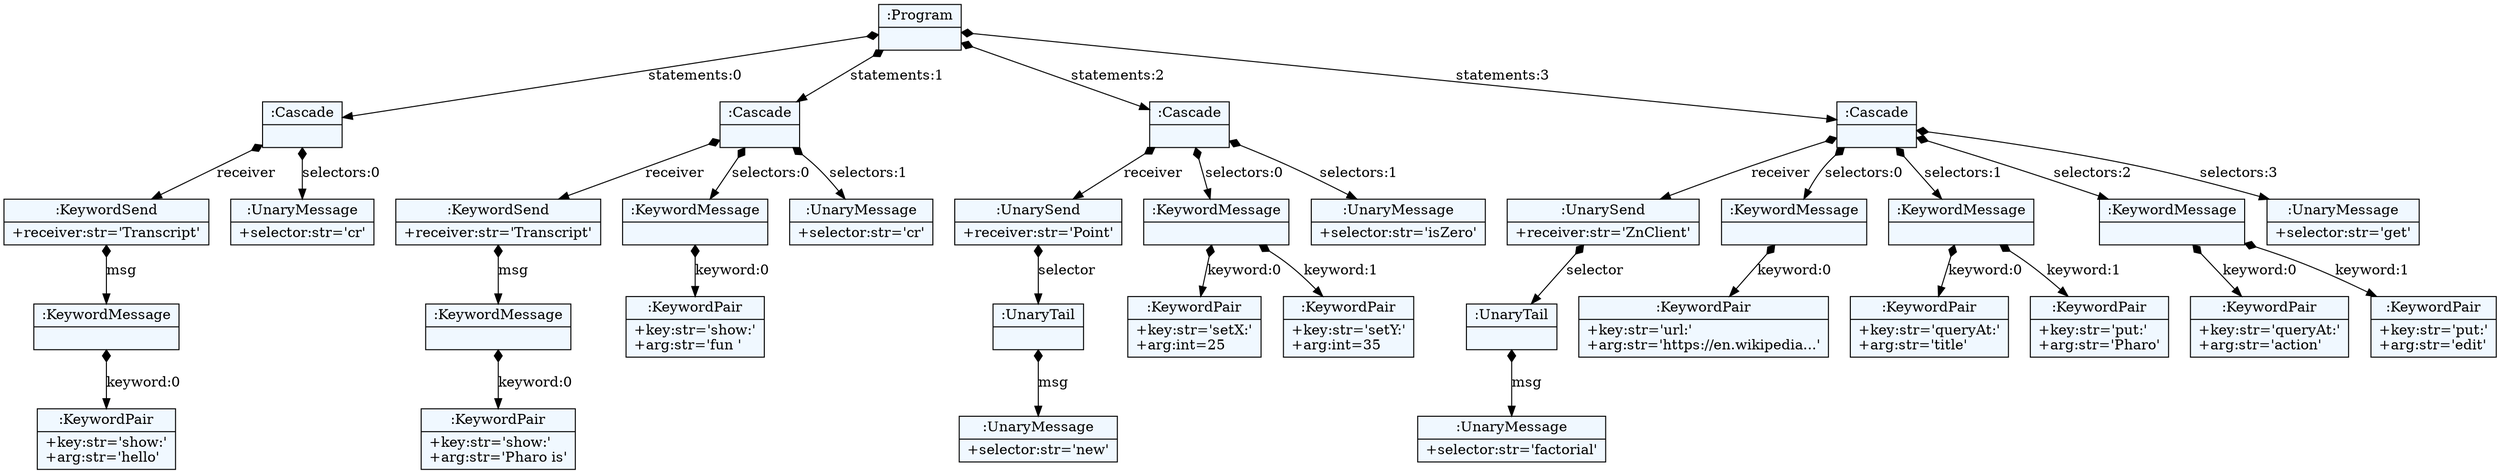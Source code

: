 
    digraph textX {
    fontname = "Bitstream Vera Sans"
    fontsize = 8
    node[
        shape=record,
        style=filled,
        fillcolor=aliceblue
    ]
    nodesep = 0.3
    edge[dir=black,arrowtail=empty]


2614584479816 -> 2614583135592 [label="statements:0" arrowtail=diamond dir=both]
2614583135592 -> 2614522363352 [label="receiver" arrowtail=diamond dir=both]
2614522363352 -> 2614522361168 [label="msg" arrowtail=diamond dir=both]
2614522361168 -> 2614522362232 [label="keyword:0" arrowtail=diamond dir=both]
2614522362232[label="{:KeywordPair|+key:str='show:'\l+arg:str='hello'\l}"]
2614522361168[label="{:KeywordMessage|}"]
2614522363352[label="{:KeywordSend|+receiver:str='Transcript'\l}"]
2614583135592 -> 2614522360664 [label="selectors:0" arrowtail=diamond dir=both]
2614522360664[label="{:UnaryMessage|+selector:str='cr'\l}"]
2614583135592[label="{:Cascade|}"]
2614584479816 -> 2614522360384 [label="statements:1" arrowtail=diamond dir=both]
2614522360384 -> 2614522360496 [label="receiver" arrowtail=diamond dir=both]
2614522360496 -> 2614522360552 [label="msg" arrowtail=diamond dir=both]
2614522360552 -> 2614521565648 [label="keyword:0" arrowtail=diamond dir=both]
2614521565648[label="{:KeywordPair|+key:str='show:'\l+arg:str='Pharo is'\l}"]
2614522360552[label="{:KeywordMessage|}"]
2614522360496[label="{:KeywordSend|+receiver:str='Transcript'\l}"]
2614522360384 -> 2614522359936 [label="selectors:0" arrowtail=diamond dir=both]
2614522359936 -> 2614522360888 [label="keyword:0" arrowtail=diamond dir=both]
2614522360888[label="{:KeywordPair|+key:str='show:'\l+arg:str='fun '\l}"]
2614522359936[label="{:KeywordMessage|}"]
2614522360384 -> 2614522363128 [label="selectors:1" arrowtail=diamond dir=both]
2614522363128[label="{:UnaryMessage|+selector:str='cr'\l}"]
2614522360384[label="{:Cascade|}"]
2614584479816 -> 2614522361896 [label="statements:2" arrowtail=diamond dir=both]
2614522361896 -> 2614521569008 [label="receiver" arrowtail=diamond dir=both]
2614521569008 -> 2614535593712 [label="selector" arrowtail=diamond dir=both]
2614535593712 -> 2614535590184 [label="msg" arrowtail=diamond dir=both]
2614535590184[label="{:UnaryMessage|+selector:str='new'\l}"]
2614535593712[label="{:UnaryTail|}"]
2614521569008[label="{:UnarySend|+receiver:str='Point'\l}"]
2614522361896 -> 2614521567104 [label="selectors:0" arrowtail=diamond dir=both]
2614521567104 -> 2614535590128 [label="keyword:0" arrowtail=diamond dir=both]
2614535590128[label="{:KeywordPair|+key:str='setX:'\l+arg:int=25\l}"]
2614521567104 -> 2614535591752 [label="keyword:1" arrowtail=diamond dir=both]
2614535591752[label="{:KeywordPair|+key:str='setY:'\l+arg:int=35\l}"]
2614521567104[label="{:KeywordMessage|}"]
2614522361896 -> 2614535593432 [label="selectors:1" arrowtail=diamond dir=both]
2614535593432[label="{:UnaryMessage|+selector:str='isZero'\l}"]
2614522361896[label="{:Cascade|}"]
2614584479816 -> 2614522361000 [label="statements:3" arrowtail=diamond dir=both]
2614522361000 -> 2614535593488 [label="receiver" arrowtail=diamond dir=both]
2614535593488 -> 2614535590464 [label="selector" arrowtail=diamond dir=both]
2614535590464 -> 2614535590016 [label="msg" arrowtail=diamond dir=both]
2614535590016[label="{:UnaryMessage|+selector:str='factorial'\l}"]
2614535590464[label="{:UnaryTail|}"]
2614535593488[label="{:UnarySend|+receiver:str='ZnClient'\l}"]
2614522361000 -> 2614535590408 [label="selectors:0" arrowtail=diamond dir=both]
2614535590408 -> 2614535589960 [label="keyword:0" arrowtail=diamond dir=both]
2614535589960[label="{:KeywordPair|+key:str='url:'\l+arg:str='https://en.wikipedia...'\l}"]
2614535590408[label="{:KeywordMessage|}"]
2614522361000 -> 2614535590296 [label="selectors:1" arrowtail=diamond dir=both]
2614535590296 -> 2614535590240 [label="keyword:0" arrowtail=diamond dir=both]
2614535590240[label="{:KeywordPair|+key:str='queryAt:'\l+arg:str='title'\l}"]
2614535590296 -> 2614535590856 [label="keyword:1" arrowtail=diamond dir=both]
2614535590856[label="{:KeywordPair|+key:str='put:'\l+arg:str='Pharo'\l}"]
2614535590296[label="{:KeywordMessage|}"]
2614522361000 -> 2614535590352 [label="selectors:2" arrowtail=diamond dir=both]
2614535590352 -> 2614535591024 [label="keyword:0" arrowtail=diamond dir=both]
2614535591024[label="{:KeywordPair|+key:str='queryAt:'\l+arg:str='action'\l}"]
2614535590352 -> 2614535590744 [label="keyword:1" arrowtail=diamond dir=both]
2614535590744[label="{:KeywordPair|+key:str='put:'\l+arg:str='edit'\l}"]
2614535590352[label="{:KeywordMessage|}"]
2614522361000 -> 2614535590072 [label="selectors:3" arrowtail=diamond dir=both]
2614535590072[label="{:UnaryMessage|+selector:str='get'\l}"]
2614522361000[label="{:Cascade|}"]
2614584479816[label="{:Program|}"]

}
